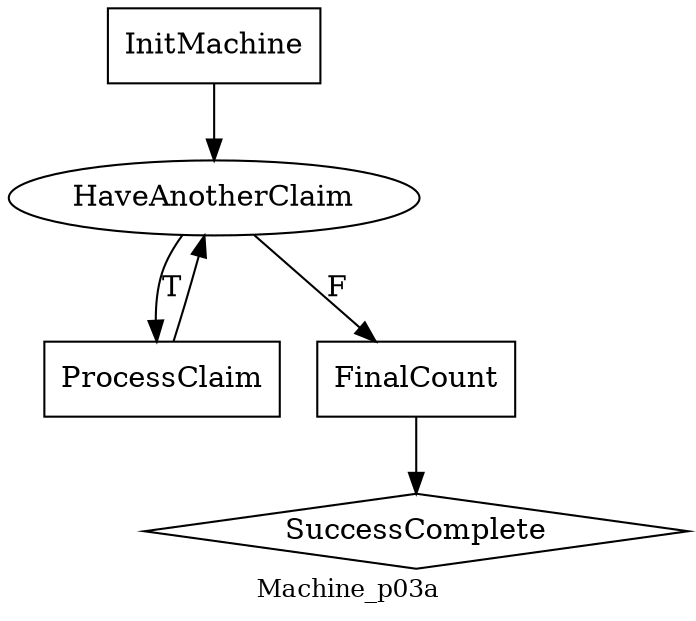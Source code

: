 digraph MyGraphName {
node [shape=box] InitMachine; ProcessClaim; FinalCount
node [shape=diamond] SuccessComplete
node [shape=ellipse] HaveAnotherClaim
ProcessClaim->HaveAnotherClaim ;
FinalCount->SuccessComplete ;
InitMachine->HaveAnotherClaim ;
HaveAnotherClaim->FinalCount [label=F];
HaveAnotherClaim->ProcessClaim [label=T];
overlap=false
label=Machine_p03a
fontsize=12
}
